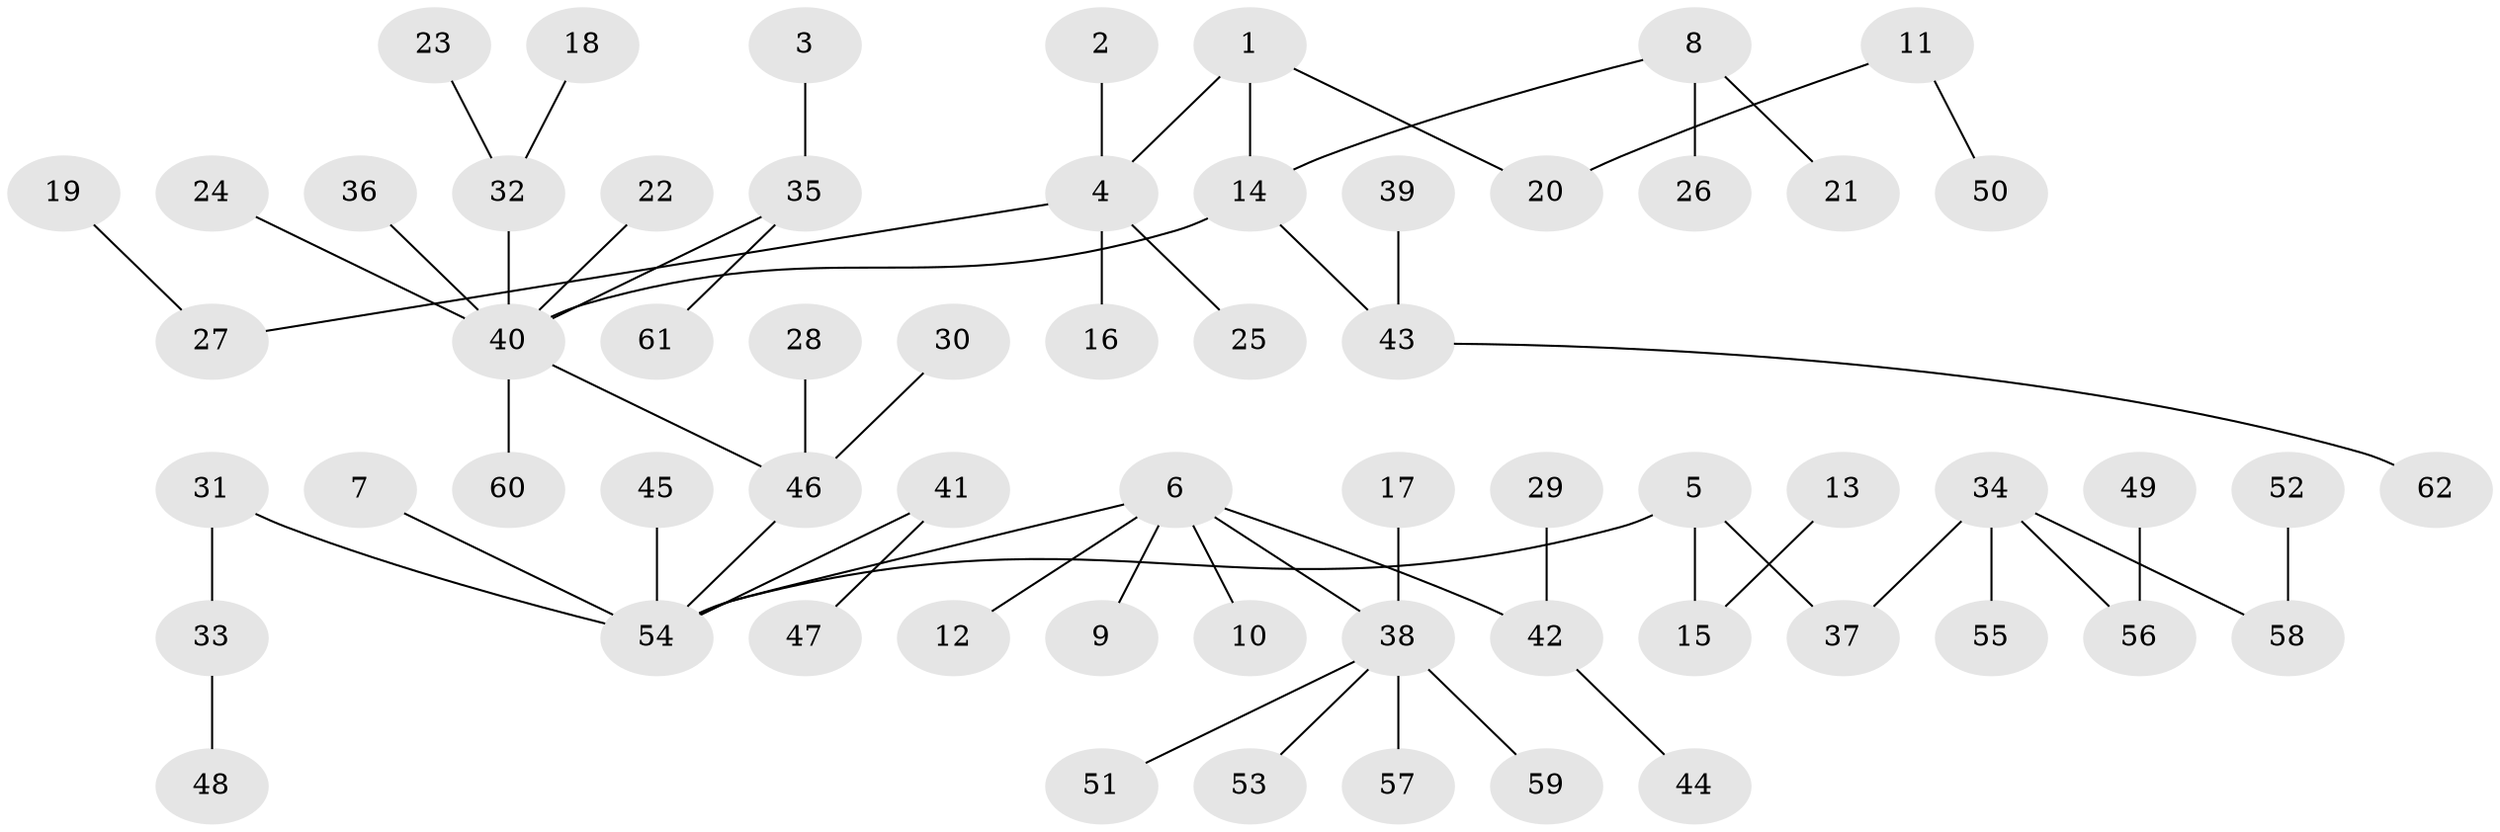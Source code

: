 // original degree distribution, {6: 0.016129032258064516, 5: 0.04838709677419355, 4: 0.06451612903225806, 2: 0.23387096774193547, 8: 0.008064516129032258, 1: 0.5161290322580645, 3: 0.11290322580645161}
// Generated by graph-tools (version 1.1) at 2025/26/03/09/25 03:26:26]
// undirected, 62 vertices, 61 edges
graph export_dot {
graph [start="1"]
  node [color=gray90,style=filled];
  1;
  2;
  3;
  4;
  5;
  6;
  7;
  8;
  9;
  10;
  11;
  12;
  13;
  14;
  15;
  16;
  17;
  18;
  19;
  20;
  21;
  22;
  23;
  24;
  25;
  26;
  27;
  28;
  29;
  30;
  31;
  32;
  33;
  34;
  35;
  36;
  37;
  38;
  39;
  40;
  41;
  42;
  43;
  44;
  45;
  46;
  47;
  48;
  49;
  50;
  51;
  52;
  53;
  54;
  55;
  56;
  57;
  58;
  59;
  60;
  61;
  62;
  1 -- 4 [weight=1.0];
  1 -- 14 [weight=1.0];
  1 -- 20 [weight=1.0];
  2 -- 4 [weight=1.0];
  3 -- 35 [weight=1.0];
  4 -- 16 [weight=1.0];
  4 -- 25 [weight=1.0];
  4 -- 27 [weight=1.0];
  5 -- 15 [weight=1.0];
  5 -- 37 [weight=1.0];
  5 -- 54 [weight=1.0];
  6 -- 9 [weight=1.0];
  6 -- 10 [weight=1.0];
  6 -- 12 [weight=1.0];
  6 -- 38 [weight=1.0];
  6 -- 42 [weight=1.0];
  6 -- 54 [weight=1.0];
  7 -- 54 [weight=1.0];
  8 -- 14 [weight=1.0];
  8 -- 21 [weight=1.0];
  8 -- 26 [weight=1.0];
  11 -- 20 [weight=1.0];
  11 -- 50 [weight=1.0];
  13 -- 15 [weight=1.0];
  14 -- 40 [weight=1.0];
  14 -- 43 [weight=1.0];
  17 -- 38 [weight=1.0];
  18 -- 32 [weight=1.0];
  19 -- 27 [weight=1.0];
  22 -- 40 [weight=1.0];
  23 -- 32 [weight=1.0];
  24 -- 40 [weight=1.0];
  28 -- 46 [weight=1.0];
  29 -- 42 [weight=1.0];
  30 -- 46 [weight=1.0];
  31 -- 33 [weight=1.0];
  31 -- 54 [weight=1.0];
  32 -- 40 [weight=1.0];
  33 -- 48 [weight=1.0];
  34 -- 37 [weight=1.0];
  34 -- 55 [weight=1.0];
  34 -- 56 [weight=1.0];
  34 -- 58 [weight=1.0];
  35 -- 40 [weight=1.0];
  35 -- 61 [weight=1.0];
  36 -- 40 [weight=1.0];
  38 -- 51 [weight=1.0];
  38 -- 53 [weight=1.0];
  38 -- 57 [weight=1.0];
  38 -- 59 [weight=1.0];
  39 -- 43 [weight=1.0];
  40 -- 46 [weight=1.0];
  40 -- 60 [weight=1.0];
  41 -- 47 [weight=1.0];
  41 -- 54 [weight=1.0];
  42 -- 44 [weight=1.0];
  43 -- 62 [weight=1.0];
  45 -- 54 [weight=1.0];
  46 -- 54 [weight=1.0];
  49 -- 56 [weight=1.0];
  52 -- 58 [weight=1.0];
}
